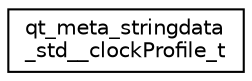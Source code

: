 digraph "Graphical Class Hierarchy"
{
  edge [fontname="Helvetica",fontsize="10",labelfontname="Helvetica",labelfontsize="10"];
  node [fontname="Helvetica",fontsize="10",shape=record];
  rankdir="LR";
  Node0 [label="qt_meta_stringdata\l_std__clockProfile_t",height=0.2,width=0.4,color="black", fillcolor="white", style="filled",URL="$structqt__meta__stringdata__std____clockProfile__t.html"];
}
